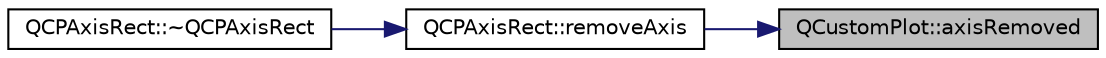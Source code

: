 digraph "QCustomPlot::axisRemoved"
{
 // LATEX_PDF_SIZE
  edge [fontname="Helvetica",fontsize="10",labelfontname="Helvetica",labelfontsize="10"];
  node [fontname="Helvetica",fontsize="10",shape=record];
  rankdir="RL";
  Node1 [label="QCustomPlot::axisRemoved",height=0.2,width=0.4,color="black", fillcolor="grey75", style="filled", fontcolor="black",tooltip=" "];
  Node1 -> Node2 [dir="back",color="midnightblue",fontsize="10",style="solid",fontname="Helvetica"];
  Node2 [label="QCPAxisRect::removeAxis",height=0.2,width=0.4,color="black", fillcolor="white", style="filled",URL="$classQCPAxisRect.html#a03c39cd9704f0d36fb6cf980cdddcbaa",tooltip=" "];
  Node2 -> Node3 [dir="back",color="midnightblue",fontsize="10",style="solid",fontname="Helvetica"];
  Node3 [label="QCPAxisRect::~QCPAxisRect",height=0.2,width=0.4,color="black", fillcolor="white", style="filled",URL="$classQCPAxisRect.html#a1e8a674908e23d107aaf275227c54aaf",tooltip=" "];
}
